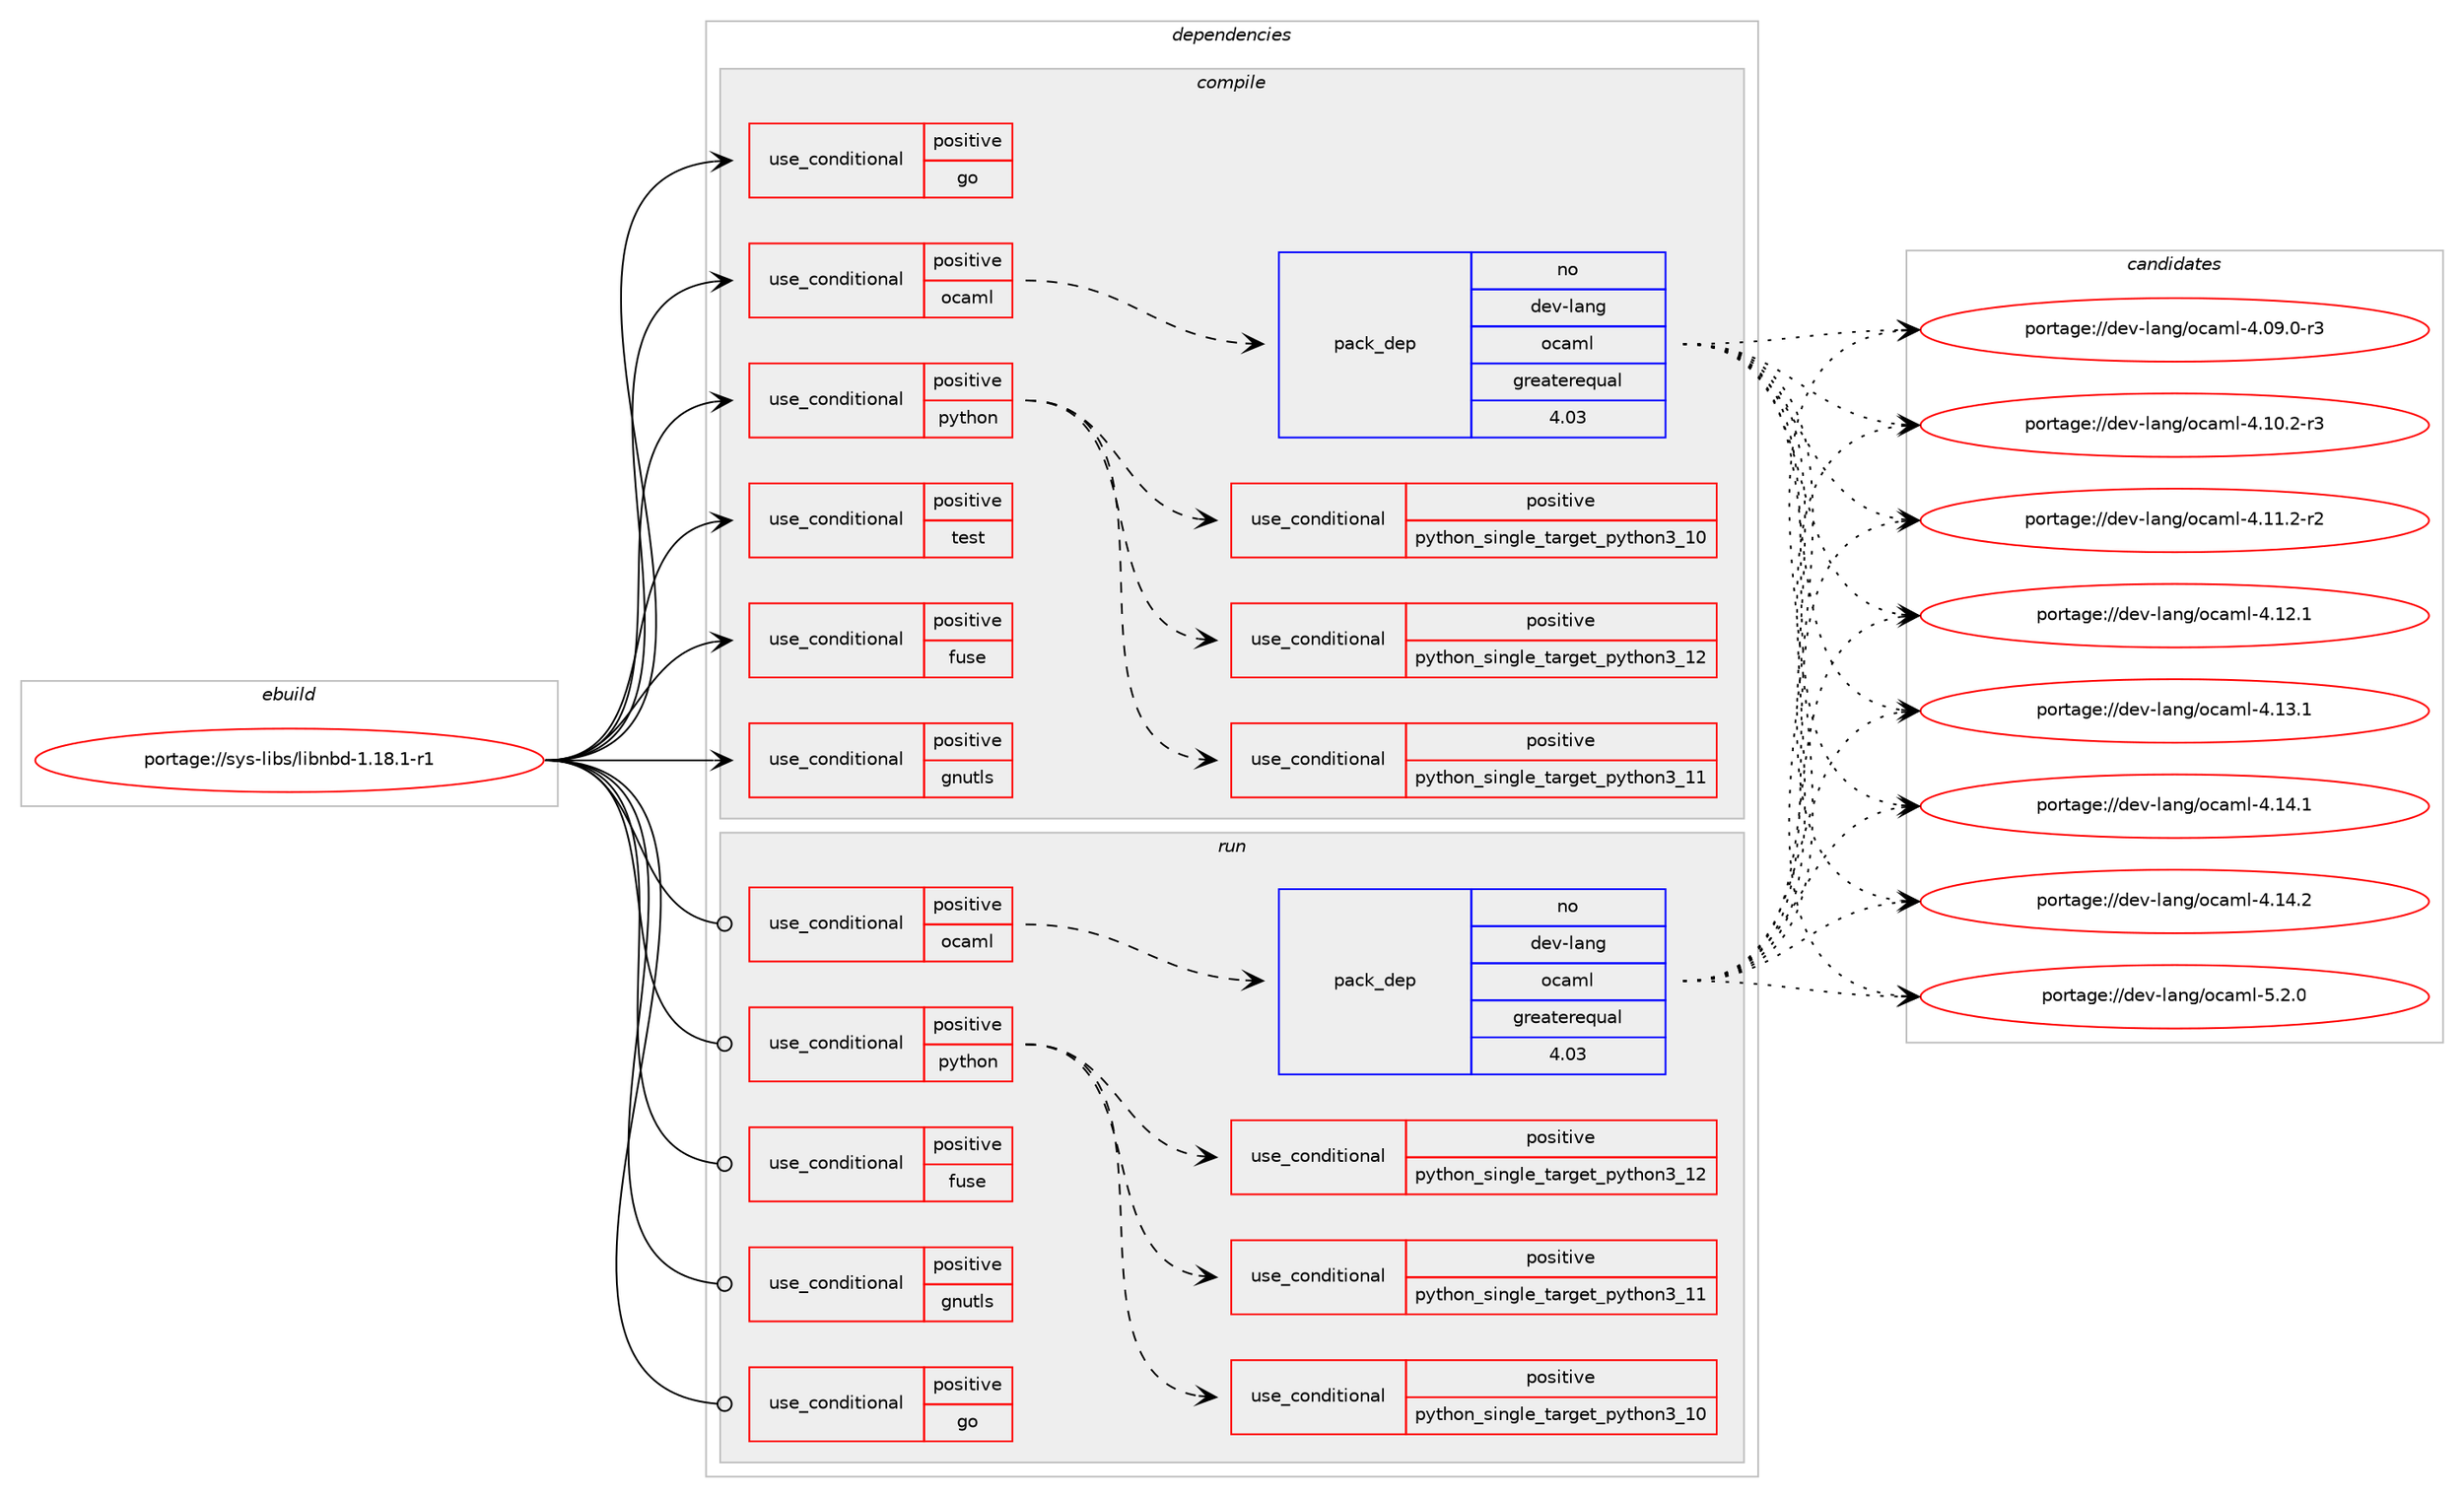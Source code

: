 digraph prolog {

# *************
# Graph options
# *************

newrank=true;
concentrate=true;
compound=true;
graph [rankdir=LR,fontname=Helvetica,fontsize=10,ranksep=1.5];#, ranksep=2.5, nodesep=0.2];
edge  [arrowhead=vee];
node  [fontname=Helvetica,fontsize=10];

# **********
# The ebuild
# **********

subgraph cluster_leftcol {
color=gray;
rank=same;
label=<<i>ebuild</i>>;
id [label="portage://sys-libs/libnbd-1.18.1-r1", color=red, width=4, href="../sys-libs/libnbd-1.18.1-r1.svg"];
}

# ****************
# The dependencies
# ****************

subgraph cluster_midcol {
color=gray;
label=<<i>dependencies</i>>;
subgraph cluster_compile {
fillcolor="#eeeeee";
style=filled;
label=<<i>compile</i>>;
subgraph cond114721 {
dependency220862 [label=<<TABLE BORDER="0" CELLBORDER="1" CELLSPACING="0" CELLPADDING="4"><TR><TD ROWSPAN="3" CELLPADDING="10">use_conditional</TD></TR><TR><TD>positive</TD></TR><TR><TD>fuse</TD></TR></TABLE>>, shape=none, color=red];
# *** BEGIN UNKNOWN DEPENDENCY TYPE (TODO) ***
# dependency220862 -> package_dependency(portage://sys-libs/libnbd-1.18.1-r1,install,no,sys-fs,fuse,none,[,,],[slot(3)],[])
# *** END UNKNOWN DEPENDENCY TYPE (TODO) ***

}
id:e -> dependency220862:w [weight=20,style="solid",arrowhead="vee"];
subgraph cond114722 {
dependency220863 [label=<<TABLE BORDER="0" CELLBORDER="1" CELLSPACING="0" CELLPADDING="4"><TR><TD ROWSPAN="3" CELLPADDING="10">use_conditional</TD></TR><TR><TD>positive</TD></TR><TR><TD>gnutls</TD></TR></TABLE>>, shape=none, color=red];
# *** BEGIN UNKNOWN DEPENDENCY TYPE (TODO) ***
# dependency220863 -> package_dependency(portage://sys-libs/libnbd-1.18.1-r1,install,no,net-libs,gnutls,none,[,,],any_same_slot,[])
# *** END UNKNOWN DEPENDENCY TYPE (TODO) ***

}
id:e -> dependency220863:w [weight=20,style="solid",arrowhead="vee"];
subgraph cond114723 {
dependency220864 [label=<<TABLE BORDER="0" CELLBORDER="1" CELLSPACING="0" CELLPADDING="4"><TR><TD ROWSPAN="3" CELLPADDING="10">use_conditional</TD></TR><TR><TD>positive</TD></TR><TR><TD>go</TD></TR></TABLE>>, shape=none, color=red];
# *** BEGIN UNKNOWN DEPENDENCY TYPE (TODO) ***
# dependency220864 -> package_dependency(portage://sys-libs/libnbd-1.18.1-r1,install,no,dev-lang,go,none,[,,],[],[])
# *** END UNKNOWN DEPENDENCY TYPE (TODO) ***

}
id:e -> dependency220864:w [weight=20,style="solid",arrowhead="vee"];
subgraph cond114724 {
dependency220865 [label=<<TABLE BORDER="0" CELLBORDER="1" CELLSPACING="0" CELLPADDING="4"><TR><TD ROWSPAN="3" CELLPADDING="10">use_conditional</TD></TR><TR><TD>positive</TD></TR><TR><TD>ocaml</TD></TR></TABLE>>, shape=none, color=red];
subgraph pack103216 {
dependency220866 [label=<<TABLE BORDER="0" CELLBORDER="1" CELLSPACING="0" CELLPADDING="4" WIDTH="220"><TR><TD ROWSPAN="6" CELLPADDING="30">pack_dep</TD></TR><TR><TD WIDTH="110">no</TD></TR><TR><TD>dev-lang</TD></TR><TR><TD>ocaml</TD></TR><TR><TD>greaterequal</TD></TR><TR><TD>4.03</TD></TR></TABLE>>, shape=none, color=blue];
}
dependency220865:e -> dependency220866:w [weight=20,style="dashed",arrowhead="vee"];
}
id:e -> dependency220865:w [weight=20,style="solid",arrowhead="vee"];
subgraph cond114725 {
dependency220867 [label=<<TABLE BORDER="0" CELLBORDER="1" CELLSPACING="0" CELLPADDING="4"><TR><TD ROWSPAN="3" CELLPADDING="10">use_conditional</TD></TR><TR><TD>positive</TD></TR><TR><TD>python</TD></TR></TABLE>>, shape=none, color=red];
subgraph cond114726 {
dependency220868 [label=<<TABLE BORDER="0" CELLBORDER="1" CELLSPACING="0" CELLPADDING="4"><TR><TD ROWSPAN="3" CELLPADDING="10">use_conditional</TD></TR><TR><TD>positive</TD></TR><TR><TD>python_single_target_python3_10</TD></TR></TABLE>>, shape=none, color=red];
# *** BEGIN UNKNOWN DEPENDENCY TYPE (TODO) ***
# dependency220868 -> package_dependency(portage://sys-libs/libnbd-1.18.1-r1,install,no,dev-lang,python,none,[,,],[slot(3.10)],[])
# *** END UNKNOWN DEPENDENCY TYPE (TODO) ***

}
dependency220867:e -> dependency220868:w [weight=20,style="dashed",arrowhead="vee"];
subgraph cond114727 {
dependency220869 [label=<<TABLE BORDER="0" CELLBORDER="1" CELLSPACING="0" CELLPADDING="4"><TR><TD ROWSPAN="3" CELLPADDING="10">use_conditional</TD></TR><TR><TD>positive</TD></TR><TR><TD>python_single_target_python3_11</TD></TR></TABLE>>, shape=none, color=red];
# *** BEGIN UNKNOWN DEPENDENCY TYPE (TODO) ***
# dependency220869 -> package_dependency(portage://sys-libs/libnbd-1.18.1-r1,install,no,dev-lang,python,none,[,,],[slot(3.11)],[])
# *** END UNKNOWN DEPENDENCY TYPE (TODO) ***

}
dependency220867:e -> dependency220869:w [weight=20,style="dashed",arrowhead="vee"];
subgraph cond114728 {
dependency220870 [label=<<TABLE BORDER="0" CELLBORDER="1" CELLSPACING="0" CELLPADDING="4"><TR><TD ROWSPAN="3" CELLPADDING="10">use_conditional</TD></TR><TR><TD>positive</TD></TR><TR><TD>python_single_target_python3_12</TD></TR></TABLE>>, shape=none, color=red];
# *** BEGIN UNKNOWN DEPENDENCY TYPE (TODO) ***
# dependency220870 -> package_dependency(portage://sys-libs/libnbd-1.18.1-r1,install,no,dev-lang,python,none,[,,],[slot(3.12)],[])
# *** END UNKNOWN DEPENDENCY TYPE (TODO) ***

}
dependency220867:e -> dependency220870:w [weight=20,style="dashed",arrowhead="vee"];
}
id:e -> dependency220867:w [weight=20,style="solid",arrowhead="vee"];
subgraph cond114729 {
dependency220871 [label=<<TABLE BORDER="0" CELLBORDER="1" CELLSPACING="0" CELLPADDING="4"><TR><TD ROWSPAN="3" CELLPADDING="10">use_conditional</TD></TR><TR><TD>positive</TD></TR><TR><TD>test</TD></TR></TABLE>>, shape=none, color=red];
# *** BEGIN UNKNOWN DEPENDENCY TYPE (TODO) ***
# dependency220871 -> package_dependency(portage://sys-libs/libnbd-1.18.1-r1,install,no,sys-block,nbd,none,[,,],[],[use(optenable(gnutls),none)])
# *** END UNKNOWN DEPENDENCY TYPE (TODO) ***

# *** BEGIN UNKNOWN DEPENDENCY TYPE (TODO) ***
# dependency220871 -> package_dependency(portage://sys-libs/libnbd-1.18.1-r1,install,no,sys-block,nbdkit,none,[,,],[],[use(optenable(gnutls),none)])
# *** END UNKNOWN DEPENDENCY TYPE (TODO) ***

}
id:e -> dependency220871:w [weight=20,style="solid",arrowhead="vee"];
# *** BEGIN UNKNOWN DEPENDENCY TYPE (TODO) ***
# id -> package_dependency(portage://sys-libs/libnbd-1.18.1-r1,install,no,dev-libs,libxml2,none,[,,],[],[])
# *** END UNKNOWN DEPENDENCY TYPE (TODO) ***

}
subgraph cluster_compileandrun {
fillcolor="#eeeeee";
style=filled;
label=<<i>compile and run</i>>;
}
subgraph cluster_run {
fillcolor="#eeeeee";
style=filled;
label=<<i>run</i>>;
subgraph cond114730 {
dependency220872 [label=<<TABLE BORDER="0" CELLBORDER="1" CELLSPACING="0" CELLPADDING="4"><TR><TD ROWSPAN="3" CELLPADDING="10">use_conditional</TD></TR><TR><TD>positive</TD></TR><TR><TD>fuse</TD></TR></TABLE>>, shape=none, color=red];
# *** BEGIN UNKNOWN DEPENDENCY TYPE (TODO) ***
# dependency220872 -> package_dependency(portage://sys-libs/libnbd-1.18.1-r1,run,no,sys-fs,fuse,none,[,,],[slot(3)],[])
# *** END UNKNOWN DEPENDENCY TYPE (TODO) ***

}
id:e -> dependency220872:w [weight=20,style="solid",arrowhead="odot"];
subgraph cond114731 {
dependency220873 [label=<<TABLE BORDER="0" CELLBORDER="1" CELLSPACING="0" CELLPADDING="4"><TR><TD ROWSPAN="3" CELLPADDING="10">use_conditional</TD></TR><TR><TD>positive</TD></TR><TR><TD>gnutls</TD></TR></TABLE>>, shape=none, color=red];
# *** BEGIN UNKNOWN DEPENDENCY TYPE (TODO) ***
# dependency220873 -> package_dependency(portage://sys-libs/libnbd-1.18.1-r1,run,no,net-libs,gnutls,none,[,,],any_same_slot,[])
# *** END UNKNOWN DEPENDENCY TYPE (TODO) ***

}
id:e -> dependency220873:w [weight=20,style="solid",arrowhead="odot"];
subgraph cond114732 {
dependency220874 [label=<<TABLE BORDER="0" CELLBORDER="1" CELLSPACING="0" CELLPADDING="4"><TR><TD ROWSPAN="3" CELLPADDING="10">use_conditional</TD></TR><TR><TD>positive</TD></TR><TR><TD>go</TD></TR></TABLE>>, shape=none, color=red];
# *** BEGIN UNKNOWN DEPENDENCY TYPE (TODO) ***
# dependency220874 -> package_dependency(portage://sys-libs/libnbd-1.18.1-r1,run,no,dev-lang,go,none,[,,],[],[])
# *** END UNKNOWN DEPENDENCY TYPE (TODO) ***

}
id:e -> dependency220874:w [weight=20,style="solid",arrowhead="odot"];
subgraph cond114733 {
dependency220875 [label=<<TABLE BORDER="0" CELLBORDER="1" CELLSPACING="0" CELLPADDING="4"><TR><TD ROWSPAN="3" CELLPADDING="10">use_conditional</TD></TR><TR><TD>positive</TD></TR><TR><TD>ocaml</TD></TR></TABLE>>, shape=none, color=red];
subgraph pack103217 {
dependency220876 [label=<<TABLE BORDER="0" CELLBORDER="1" CELLSPACING="0" CELLPADDING="4" WIDTH="220"><TR><TD ROWSPAN="6" CELLPADDING="30">pack_dep</TD></TR><TR><TD WIDTH="110">no</TD></TR><TR><TD>dev-lang</TD></TR><TR><TD>ocaml</TD></TR><TR><TD>greaterequal</TD></TR><TR><TD>4.03</TD></TR></TABLE>>, shape=none, color=blue];
}
dependency220875:e -> dependency220876:w [weight=20,style="dashed",arrowhead="vee"];
}
id:e -> dependency220875:w [weight=20,style="solid",arrowhead="odot"];
subgraph cond114734 {
dependency220877 [label=<<TABLE BORDER="0" CELLBORDER="1" CELLSPACING="0" CELLPADDING="4"><TR><TD ROWSPAN="3" CELLPADDING="10">use_conditional</TD></TR><TR><TD>positive</TD></TR><TR><TD>python</TD></TR></TABLE>>, shape=none, color=red];
subgraph cond114735 {
dependency220878 [label=<<TABLE BORDER="0" CELLBORDER="1" CELLSPACING="0" CELLPADDING="4"><TR><TD ROWSPAN="3" CELLPADDING="10">use_conditional</TD></TR><TR><TD>positive</TD></TR><TR><TD>python_single_target_python3_10</TD></TR></TABLE>>, shape=none, color=red];
# *** BEGIN UNKNOWN DEPENDENCY TYPE (TODO) ***
# dependency220878 -> package_dependency(portage://sys-libs/libnbd-1.18.1-r1,run,no,dev-lang,python,none,[,,],[slot(3.10)],[])
# *** END UNKNOWN DEPENDENCY TYPE (TODO) ***

}
dependency220877:e -> dependency220878:w [weight=20,style="dashed",arrowhead="vee"];
subgraph cond114736 {
dependency220879 [label=<<TABLE BORDER="0" CELLBORDER="1" CELLSPACING="0" CELLPADDING="4"><TR><TD ROWSPAN="3" CELLPADDING="10">use_conditional</TD></TR><TR><TD>positive</TD></TR><TR><TD>python_single_target_python3_11</TD></TR></TABLE>>, shape=none, color=red];
# *** BEGIN UNKNOWN DEPENDENCY TYPE (TODO) ***
# dependency220879 -> package_dependency(portage://sys-libs/libnbd-1.18.1-r1,run,no,dev-lang,python,none,[,,],[slot(3.11)],[])
# *** END UNKNOWN DEPENDENCY TYPE (TODO) ***

}
dependency220877:e -> dependency220879:w [weight=20,style="dashed",arrowhead="vee"];
subgraph cond114737 {
dependency220880 [label=<<TABLE BORDER="0" CELLBORDER="1" CELLSPACING="0" CELLPADDING="4"><TR><TD ROWSPAN="3" CELLPADDING="10">use_conditional</TD></TR><TR><TD>positive</TD></TR><TR><TD>python_single_target_python3_12</TD></TR></TABLE>>, shape=none, color=red];
# *** BEGIN UNKNOWN DEPENDENCY TYPE (TODO) ***
# dependency220880 -> package_dependency(portage://sys-libs/libnbd-1.18.1-r1,run,no,dev-lang,python,none,[,,],[slot(3.12)],[])
# *** END UNKNOWN DEPENDENCY TYPE (TODO) ***

}
dependency220877:e -> dependency220880:w [weight=20,style="dashed",arrowhead="vee"];
}
id:e -> dependency220877:w [weight=20,style="solid",arrowhead="odot"];
# *** BEGIN UNKNOWN DEPENDENCY TYPE (TODO) ***
# id -> package_dependency(portage://sys-libs/libnbd-1.18.1-r1,run,no,dev-libs,libxml2,none,[,,],[],[])
# *** END UNKNOWN DEPENDENCY TYPE (TODO) ***

}
}

# **************
# The candidates
# **************

subgraph cluster_choices {
rank=same;
color=gray;
label=<<i>candidates</i>>;

subgraph choice103216 {
color=black;
nodesep=1;
choice1001011184510897110103471119997109108455246485746484511451 [label="portage://dev-lang/ocaml-4.09.0-r3", color=red, width=4,href="../dev-lang/ocaml-4.09.0-r3.svg"];
choice1001011184510897110103471119997109108455246494846504511451 [label="portage://dev-lang/ocaml-4.10.2-r3", color=red, width=4,href="../dev-lang/ocaml-4.10.2-r3.svg"];
choice1001011184510897110103471119997109108455246494946504511450 [label="portage://dev-lang/ocaml-4.11.2-r2", color=red, width=4,href="../dev-lang/ocaml-4.11.2-r2.svg"];
choice100101118451089711010347111999710910845524649504649 [label="portage://dev-lang/ocaml-4.12.1", color=red, width=4,href="../dev-lang/ocaml-4.12.1.svg"];
choice100101118451089711010347111999710910845524649514649 [label="portage://dev-lang/ocaml-4.13.1", color=red, width=4,href="../dev-lang/ocaml-4.13.1.svg"];
choice100101118451089711010347111999710910845524649524649 [label="portage://dev-lang/ocaml-4.14.1", color=red, width=4,href="../dev-lang/ocaml-4.14.1.svg"];
choice100101118451089711010347111999710910845524649524650 [label="portage://dev-lang/ocaml-4.14.2", color=red, width=4,href="../dev-lang/ocaml-4.14.2.svg"];
choice1001011184510897110103471119997109108455346504648 [label="portage://dev-lang/ocaml-5.2.0", color=red, width=4,href="../dev-lang/ocaml-5.2.0.svg"];
dependency220866:e -> choice1001011184510897110103471119997109108455246485746484511451:w [style=dotted,weight="100"];
dependency220866:e -> choice1001011184510897110103471119997109108455246494846504511451:w [style=dotted,weight="100"];
dependency220866:e -> choice1001011184510897110103471119997109108455246494946504511450:w [style=dotted,weight="100"];
dependency220866:e -> choice100101118451089711010347111999710910845524649504649:w [style=dotted,weight="100"];
dependency220866:e -> choice100101118451089711010347111999710910845524649514649:w [style=dotted,weight="100"];
dependency220866:e -> choice100101118451089711010347111999710910845524649524649:w [style=dotted,weight="100"];
dependency220866:e -> choice100101118451089711010347111999710910845524649524650:w [style=dotted,weight="100"];
dependency220866:e -> choice1001011184510897110103471119997109108455346504648:w [style=dotted,weight="100"];
}
subgraph choice103217 {
color=black;
nodesep=1;
choice1001011184510897110103471119997109108455246485746484511451 [label="portage://dev-lang/ocaml-4.09.0-r3", color=red, width=4,href="../dev-lang/ocaml-4.09.0-r3.svg"];
choice1001011184510897110103471119997109108455246494846504511451 [label="portage://dev-lang/ocaml-4.10.2-r3", color=red, width=4,href="../dev-lang/ocaml-4.10.2-r3.svg"];
choice1001011184510897110103471119997109108455246494946504511450 [label="portage://dev-lang/ocaml-4.11.2-r2", color=red, width=4,href="../dev-lang/ocaml-4.11.2-r2.svg"];
choice100101118451089711010347111999710910845524649504649 [label="portage://dev-lang/ocaml-4.12.1", color=red, width=4,href="../dev-lang/ocaml-4.12.1.svg"];
choice100101118451089711010347111999710910845524649514649 [label="portage://dev-lang/ocaml-4.13.1", color=red, width=4,href="../dev-lang/ocaml-4.13.1.svg"];
choice100101118451089711010347111999710910845524649524649 [label="portage://dev-lang/ocaml-4.14.1", color=red, width=4,href="../dev-lang/ocaml-4.14.1.svg"];
choice100101118451089711010347111999710910845524649524650 [label="portage://dev-lang/ocaml-4.14.2", color=red, width=4,href="../dev-lang/ocaml-4.14.2.svg"];
choice1001011184510897110103471119997109108455346504648 [label="portage://dev-lang/ocaml-5.2.0", color=red, width=4,href="../dev-lang/ocaml-5.2.0.svg"];
dependency220876:e -> choice1001011184510897110103471119997109108455246485746484511451:w [style=dotted,weight="100"];
dependency220876:e -> choice1001011184510897110103471119997109108455246494846504511451:w [style=dotted,weight="100"];
dependency220876:e -> choice1001011184510897110103471119997109108455246494946504511450:w [style=dotted,weight="100"];
dependency220876:e -> choice100101118451089711010347111999710910845524649504649:w [style=dotted,weight="100"];
dependency220876:e -> choice100101118451089711010347111999710910845524649514649:w [style=dotted,weight="100"];
dependency220876:e -> choice100101118451089711010347111999710910845524649524649:w [style=dotted,weight="100"];
dependency220876:e -> choice100101118451089711010347111999710910845524649524650:w [style=dotted,weight="100"];
dependency220876:e -> choice1001011184510897110103471119997109108455346504648:w [style=dotted,weight="100"];
}
}

}
